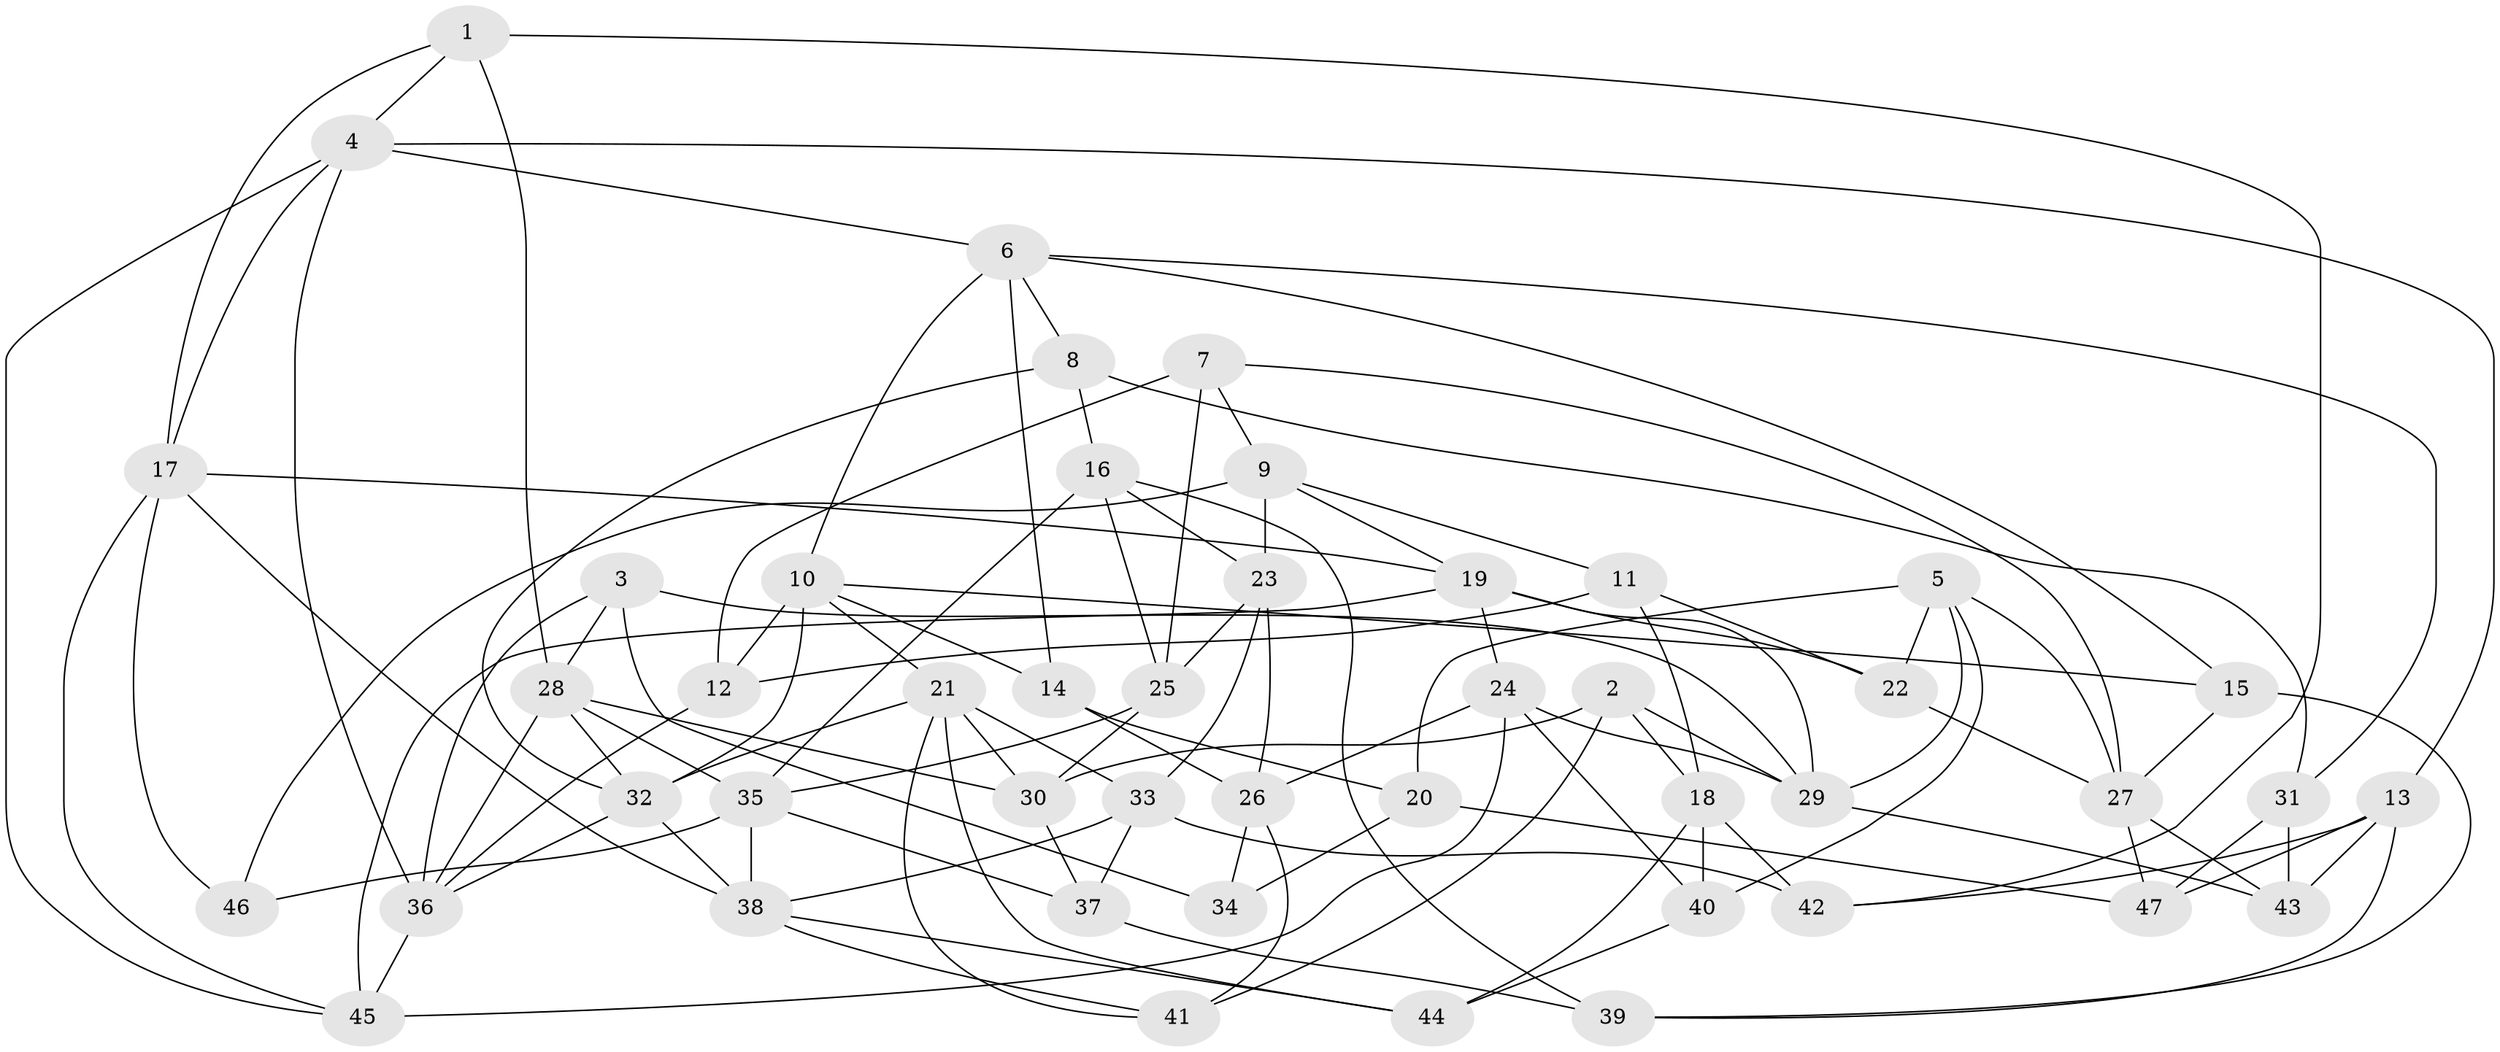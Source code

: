 // original degree distribution, {4: 1.0}
// Generated by graph-tools (version 1.1) at 2025/38/03/04/25 23:38:17]
// undirected, 47 vertices, 112 edges
graph export_dot {
  node [color=gray90,style=filled];
  1;
  2;
  3;
  4;
  5;
  6;
  7;
  8;
  9;
  10;
  11;
  12;
  13;
  14;
  15;
  16;
  17;
  18;
  19;
  20;
  21;
  22;
  23;
  24;
  25;
  26;
  27;
  28;
  29;
  30;
  31;
  32;
  33;
  34;
  35;
  36;
  37;
  38;
  39;
  40;
  41;
  42;
  43;
  44;
  45;
  46;
  47;
  1 -- 4 [weight=1.0];
  1 -- 17 [weight=1.0];
  1 -- 28 [weight=1.0];
  1 -- 42 [weight=1.0];
  2 -- 18 [weight=1.0];
  2 -- 29 [weight=1.0];
  2 -- 30 [weight=1.0];
  2 -- 41 [weight=1.0];
  3 -- 28 [weight=1.0];
  3 -- 29 [weight=1.0];
  3 -- 34 [weight=1.0];
  3 -- 36 [weight=1.0];
  4 -- 6 [weight=1.0];
  4 -- 13 [weight=1.0];
  4 -- 17 [weight=1.0];
  4 -- 36 [weight=1.0];
  4 -- 45 [weight=1.0];
  5 -- 20 [weight=2.0];
  5 -- 22 [weight=1.0];
  5 -- 27 [weight=1.0];
  5 -- 29 [weight=1.0];
  5 -- 40 [weight=1.0];
  6 -- 8 [weight=1.0];
  6 -- 10 [weight=1.0];
  6 -- 14 [weight=1.0];
  6 -- 15 [weight=1.0];
  6 -- 31 [weight=1.0];
  7 -- 9 [weight=1.0];
  7 -- 12 [weight=1.0];
  7 -- 25 [weight=1.0];
  7 -- 27 [weight=1.0];
  8 -- 16 [weight=1.0];
  8 -- 31 [weight=1.0];
  8 -- 32 [weight=1.0];
  9 -- 11 [weight=1.0];
  9 -- 19 [weight=1.0];
  9 -- 23 [weight=1.0];
  9 -- 46 [weight=2.0];
  10 -- 12 [weight=1.0];
  10 -- 14 [weight=1.0];
  10 -- 15 [weight=1.0];
  10 -- 21 [weight=1.0];
  10 -- 32 [weight=1.0];
  11 -- 12 [weight=1.0];
  11 -- 18 [weight=1.0];
  11 -- 22 [weight=1.0];
  12 -- 36 [weight=1.0];
  13 -- 39 [weight=2.0];
  13 -- 42 [weight=1.0];
  13 -- 43 [weight=1.0];
  13 -- 47 [weight=1.0];
  14 -- 20 [weight=1.0];
  14 -- 26 [weight=1.0];
  15 -- 27 [weight=1.0];
  15 -- 39 [weight=1.0];
  16 -- 23 [weight=1.0];
  16 -- 25 [weight=1.0];
  16 -- 35 [weight=1.0];
  16 -- 39 [weight=2.0];
  17 -- 19 [weight=1.0];
  17 -- 38 [weight=1.0];
  17 -- 45 [weight=1.0];
  17 -- 46 [weight=1.0];
  18 -- 40 [weight=1.0];
  18 -- 42 [weight=2.0];
  18 -- 44 [weight=1.0];
  19 -- 22 [weight=1.0];
  19 -- 24 [weight=1.0];
  19 -- 29 [weight=1.0];
  19 -- 45 [weight=1.0];
  20 -- 34 [weight=2.0];
  20 -- 47 [weight=1.0];
  21 -- 30 [weight=1.0];
  21 -- 32 [weight=1.0];
  21 -- 33 [weight=1.0];
  21 -- 41 [weight=1.0];
  21 -- 44 [weight=1.0];
  22 -- 27 [weight=1.0];
  23 -- 25 [weight=1.0];
  23 -- 26 [weight=2.0];
  23 -- 33 [weight=1.0];
  24 -- 26 [weight=1.0];
  24 -- 29 [weight=1.0];
  24 -- 40 [weight=1.0];
  24 -- 45 [weight=2.0];
  25 -- 30 [weight=2.0];
  25 -- 35 [weight=1.0];
  26 -- 34 [weight=1.0];
  26 -- 41 [weight=1.0];
  27 -- 43 [weight=1.0];
  27 -- 47 [weight=1.0];
  28 -- 30 [weight=1.0];
  28 -- 32 [weight=1.0];
  28 -- 35 [weight=1.0];
  28 -- 36 [weight=1.0];
  29 -- 43 [weight=1.0];
  30 -- 37 [weight=1.0];
  31 -- 43 [weight=3.0];
  31 -- 47 [weight=1.0];
  32 -- 36 [weight=1.0];
  32 -- 38 [weight=1.0];
  33 -- 37 [weight=1.0];
  33 -- 38 [weight=1.0];
  33 -- 42 [weight=2.0];
  35 -- 37 [weight=1.0];
  35 -- 38 [weight=1.0];
  35 -- 46 [weight=1.0];
  36 -- 45 [weight=1.0];
  37 -- 39 [weight=1.0];
  38 -- 41 [weight=1.0];
  38 -- 44 [weight=1.0];
  40 -- 44 [weight=1.0];
}
